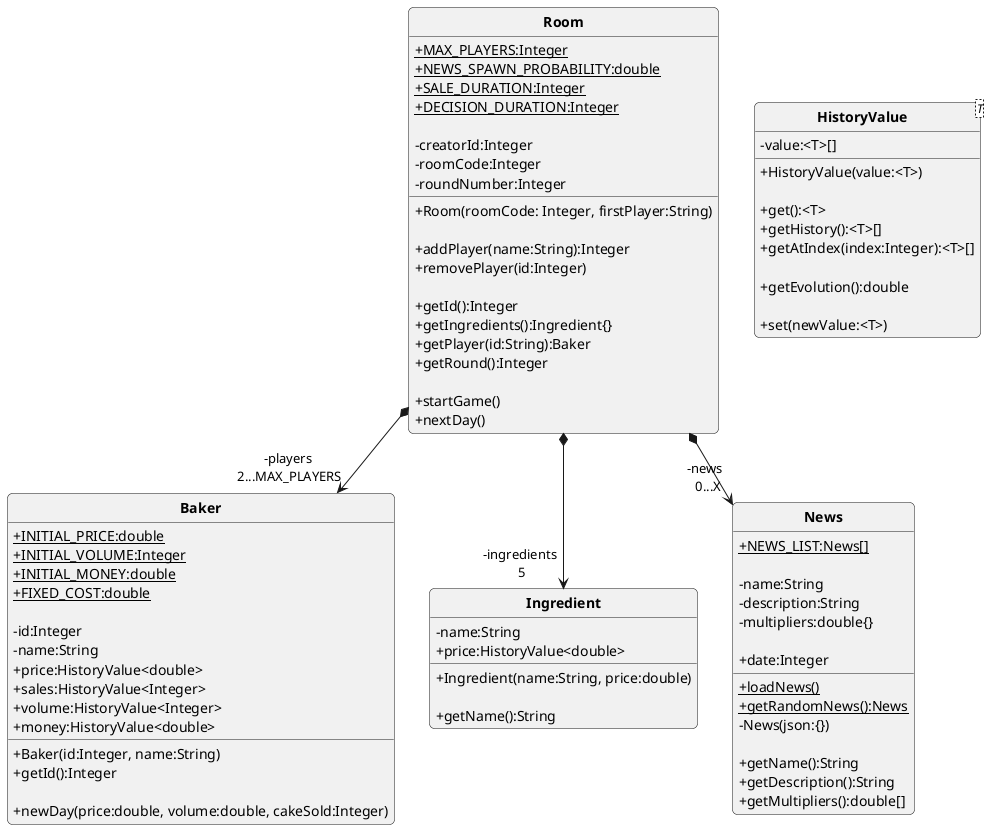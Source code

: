 @startuml
'https://plantuml.com/class-diagram

skinparam style strictuml
skinparam classAttributeIconSize 0
skinparam classFontStyle Bold
skinparam roundcorner 10
hide enum methods

class Room {

    + {static}MAX_PLAYERS:Integer
    + {static}NEWS_SPAWN_PROBABILITY:double
    + {static}SALE_DURATION:Integer
    + {static}DECISION_DURATION:Integer

    - creatorId:Integer
    - roomCode:Integer
    - roundNumber:Integer
    + Room(roomCode: Integer, firstPlayer:String)

    + addPlayer(name:String):Integer
    + removePlayer(id:Integer)

    + getId():Integer
    + getIngredients():Ingredient{}
    + getPlayer(id:String):Baker
    + getRound():Integer

    + startGame()
    + nextDay()

}

Room *--> "-players \n2...MAX_PLAYERS" Baker
Room *--> "-ingredients \n5" Ingredient
Room *--> "-news \n 0...X" News

class Baker {

    + {static}INITIAL_PRICE:double
    + {static}INITIAL_VOLUME:Integer
    + {static}INITIAL_MONEY:double
    + {static}FIXED_COST:double
    
    - id:Integer
    - name:String
    + price:HistoryValue<double>
    + sales:HistoryValue<Integer>
    + volume:HistoryValue<Integer>
    + money:HistoryValue<double>

    + Baker(id:Integer, name:String)
    + getId():Integer

    + newDay(price:double, volume:double, cakeSold:Integer)

}

class Ingredient {

    - name:String
    + price:HistoryValue<double>

    + Ingredient(name:String, price:double)

    + getName():String
}

class News {

    + {static}NEWS_LIST:News[]
    + {static}loadNews()
    + {static}getRandomNews():News

    - name:String
    - description:String
    - multipliers:double{}

    + date:Integer

    - News(json:{})

    + getName():String
    + getDescription():String
    + getMultipliers():double[]

}

class HistoryValue<T> {

    - value:<T>[]

    + HistoryValue(value:<T>)

    + get():<T>
    + getHistory():<T>[]
    + getAtIndex(index:Integer):<T>[]

    + getEvolution():double

    + set(newValue:<T>)

}

@enduml